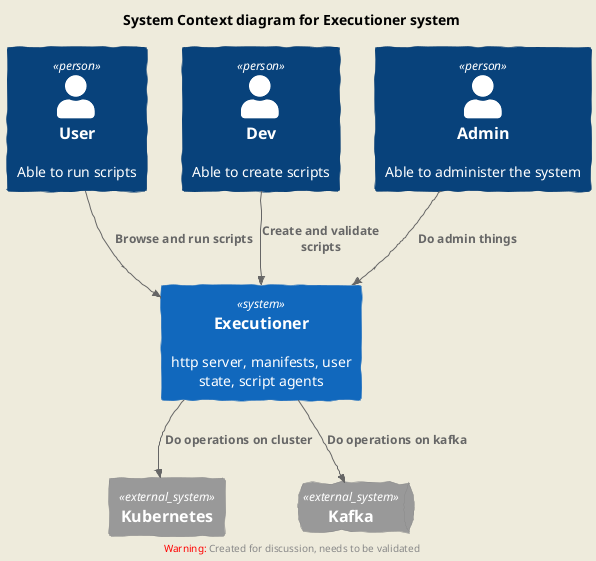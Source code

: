 @startuml
!include <C4/C4_Context>
    LAYOUT_AS_SKETCH()
    title System Context diagram for Executioner system
    Person(userA, "User", "Able to run scripts")
    Person(userB, "Dev", "Able to create scripts")
    Person(admin, "Admin", "Able to administer the system")

    System(executioner, "Executioner", "http server, manifests, user state, script agents")
    System_Ext(kubernetes, "Kubernetes")
    SystemQueue_Ext(kafka, "Kafka")

    Rel(userA, executioner, "Browse and run scripts")
    Rel(userB, executioner, "Create and validate scripts")
    Rel(admin, executioner, "Do admin things")

    Rel(executioner, kubernetes, "Do operations on cluster")
    Rel(executioner, kafka, "Do operations on kafka")
@enduml